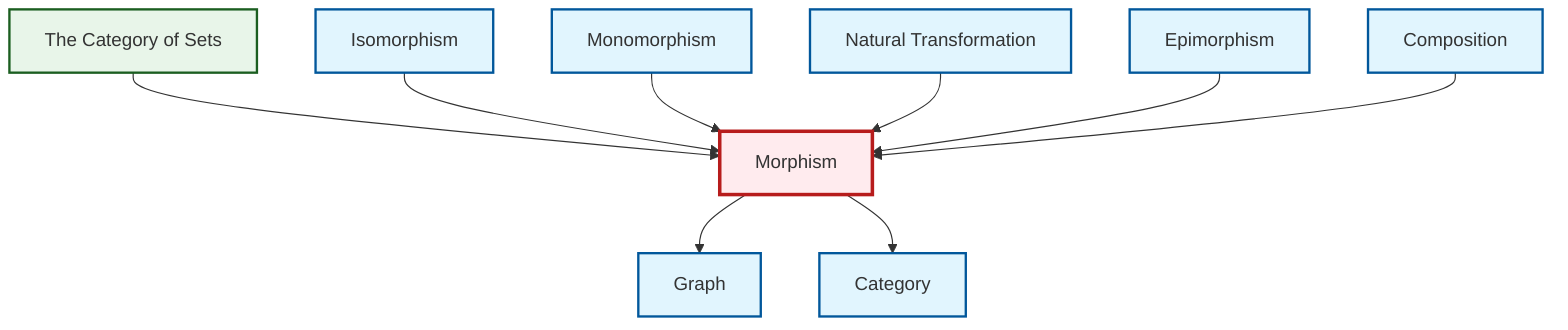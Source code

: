 graph TD
    classDef definition fill:#e1f5fe,stroke:#01579b,stroke-width:2px
    classDef theorem fill:#f3e5f5,stroke:#4a148c,stroke-width:2px
    classDef axiom fill:#fff3e0,stroke:#e65100,stroke-width:2px
    classDef example fill:#e8f5e9,stroke:#1b5e20,stroke-width:2px
    classDef current fill:#ffebee,stroke:#b71c1c,stroke-width:3px
    def-graph["Graph"]:::definition
    def-isomorphism["Isomorphism"]:::definition
    ex-set-category["The Category of Sets"]:::example
    def-natural-transformation["Natural Transformation"]:::definition
    def-epimorphism["Epimorphism"]:::definition
    def-composition["Composition"]:::definition
    def-monomorphism["Monomorphism"]:::definition
    def-morphism["Morphism"]:::definition
    def-category["Category"]:::definition
    ex-set-category --> def-morphism
    def-isomorphism --> def-morphism
    def-monomorphism --> def-morphism
    def-morphism --> def-graph
    def-natural-transformation --> def-morphism
    def-epimorphism --> def-morphism
    def-composition --> def-morphism
    def-morphism --> def-category
    class def-morphism current